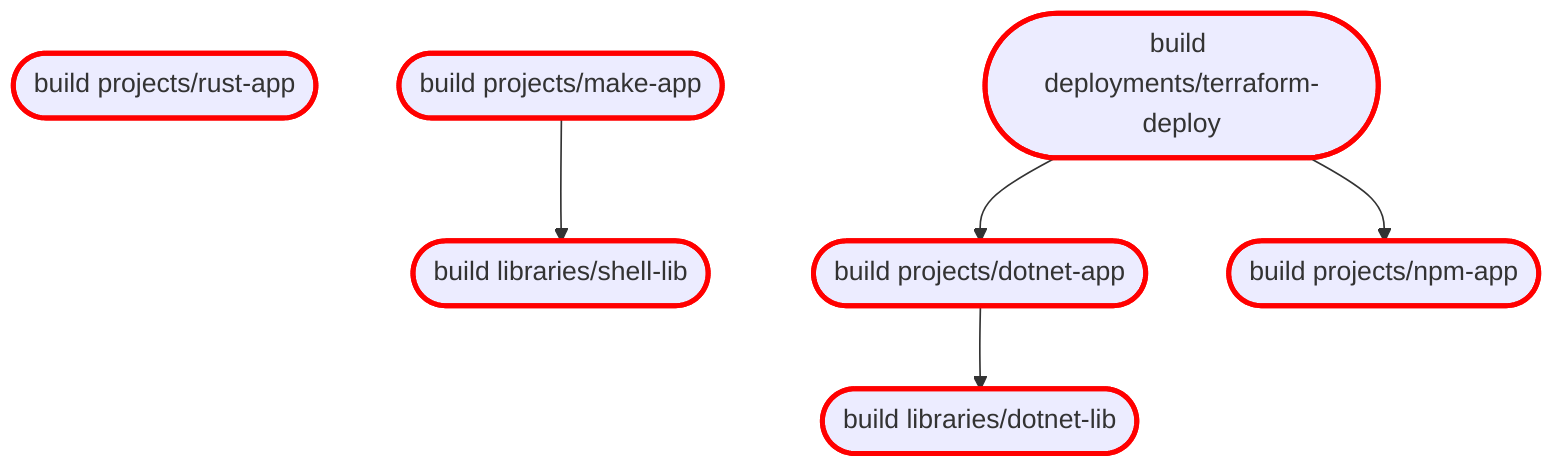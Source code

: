 flowchart TD
classDef forced stroke:red,stroke-width:3px
classDef required stroke:orange,stroke-width:3px
classDef selected stroke:black,stroke-width:3px
projects/rust-app:build(["build projects/rust-app"])
class projects/rust-app:build forced
projects/npm-app:build(["build projects/npm-app"])
class projects/npm-app:build forced
libraries/shell-lib:build(["build libraries/shell-lib"])
class libraries/shell-lib:build forced
libraries/dotnet-lib:build(["build libraries/dotnet-lib"])
projects/dotnet-app:build(["build projects/dotnet-app"])
class libraries/dotnet-lib:build forced
projects/dotnet-app:build --> libraries/dotnet-lib:build
class projects/dotnet-app:build forced
projects/make-app:build(["build projects/make-app"])
projects/make-app:build --> libraries/shell-lib:build
class projects/make-app:build forced
deployments/terraform-deploy:build(["build deployments/terraform-deploy"])
deployments/terraform-deploy:build --> projects/dotnet-app:build
deployments/terraform-deploy:build --> projects/npm-app:build
class deployments/terraform-deploy:build forced